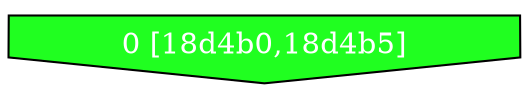 diGraph libnss3{
	libnss3_0  [style=filled fillcolor="#20FF20" fontcolor="#ffffff" shape=invhouse label="0 [18d4b0,18d4b5]"]


}